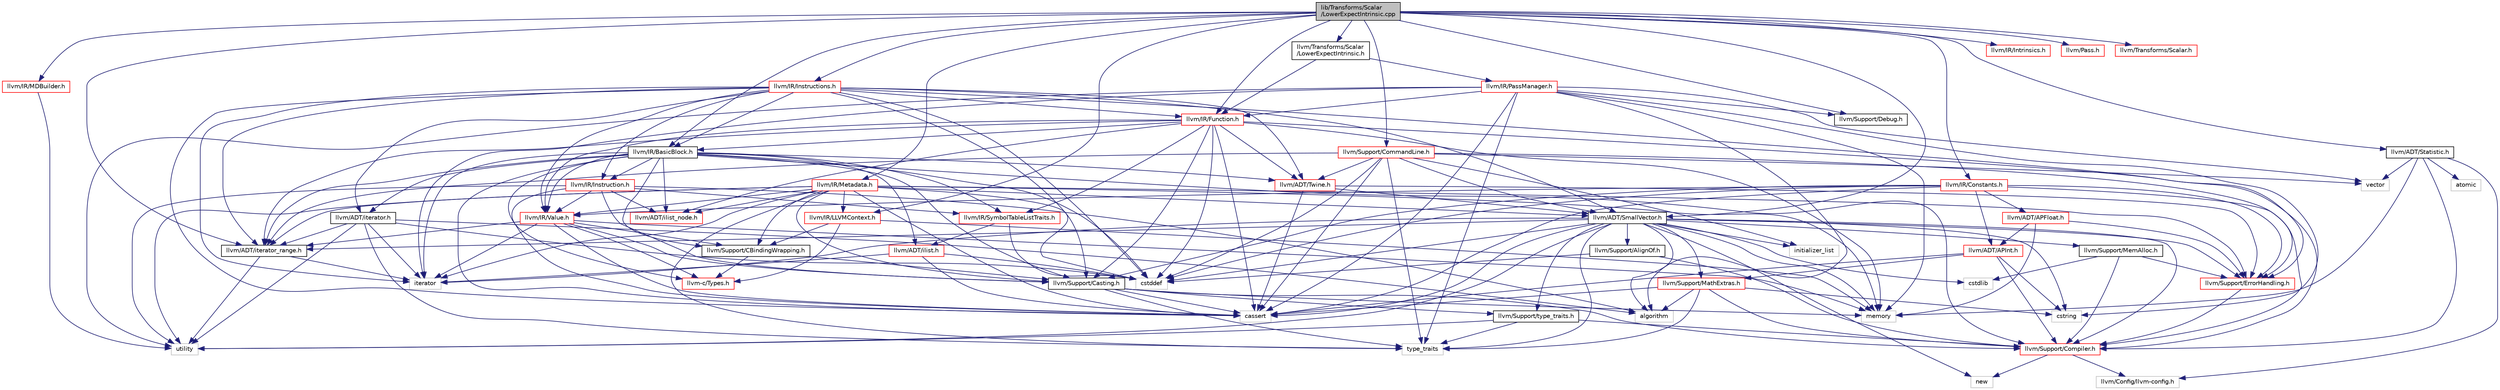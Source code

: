 digraph "lib/Transforms/Scalar/LowerExpectIntrinsic.cpp"
{
 // LATEX_PDF_SIZE
  bgcolor="transparent";
  edge [fontname="Helvetica",fontsize="10",labelfontname="Helvetica",labelfontsize="10"];
  node [fontname="Helvetica",fontsize="10",shape="box"];
  Node1 [label="lib/Transforms/Scalar\l/LowerExpectIntrinsic.cpp",height=0.2,width=0.4,color="black", fillcolor="grey75", style="filled", fontcolor="black",tooltip=" "];
  Node1 -> Node2 [color="midnightblue",fontsize="10",style="solid",fontname="Helvetica"];
  Node2 [label="llvm/Transforms/Scalar\l/LowerExpectIntrinsic.h",height=0.2,width=0.4,color="black",URL="$LowerExpectIntrinsic_8h.html",tooltip="The header file for the LowerExpectIntrinsic pass as used by the new pass manager."];
  Node2 -> Node3 [color="midnightblue",fontsize="10",style="solid",fontname="Helvetica"];
  Node3 [label="llvm/IR/Function.h",height=0.2,width=0.4,color="red",URL="$Function_8h.html",tooltip=" "];
  Node3 -> Node60 [color="midnightblue",fontsize="10",style="solid",fontname="Helvetica"];
  Node60 [label="llvm/ADT/Twine.h",height=0.2,width=0.4,color="red",URL="$Twine_8h.html",tooltip=" "];
  Node60 -> Node30 [color="midnightblue",fontsize="10",style="solid",fontname="Helvetica"];
  Node30 [label="llvm/ADT/SmallVector.h",height=0.2,width=0.4,color="black",URL="$SmallVector_8h.html",tooltip=" "];
  Node30 -> Node31 [color="midnightblue",fontsize="10",style="solid",fontname="Helvetica"];
  Node31 [label="llvm/ADT/iterator_range.h",height=0.2,width=0.4,color="black",URL="$iterator__range_8h.html",tooltip="This provides a very simple, boring adaptor for a begin and end iterator into a range type."];
  Node31 -> Node32 [color="midnightblue",fontsize="10",style="solid",fontname="Helvetica"];
  Node32 [label="iterator",height=0.2,width=0.4,color="grey75",tooltip=" "];
  Node31 -> Node27 [color="midnightblue",fontsize="10",style="solid",fontname="Helvetica"];
  Node27 [label="utility",height=0.2,width=0.4,color="grey75",tooltip=" "];
  Node30 -> Node33 [color="midnightblue",fontsize="10",style="solid",fontname="Helvetica"];
  Node33 [label="llvm/Support/AlignOf.h",height=0.2,width=0.4,color="black",URL="$AlignOf_8h.html",tooltip=" "];
  Node33 -> Node21 [color="midnightblue",fontsize="10",style="solid",fontname="Helvetica"];
  Node21 [label="llvm/Support/Compiler.h",height=0.2,width=0.4,color="red",URL="$Compiler_8h.html",tooltip=" "];
  Node21 -> Node22 [color="midnightblue",fontsize="10",style="solid",fontname="Helvetica"];
  Node22 [label="llvm/Config/llvm-config.h",height=0.2,width=0.4,color="grey75",tooltip=" "];
  Node21 -> Node23 [color="midnightblue",fontsize="10",style="solid",fontname="Helvetica"];
  Node23 [label="new",height=0.2,width=0.4,color="grey75",tooltip=" "];
  Node33 -> Node34 [color="midnightblue",fontsize="10",style="solid",fontname="Helvetica"];
  Node34 [label="cstddef",height=0.2,width=0.4,color="grey75",tooltip=" "];
  Node30 -> Node21 [color="midnightblue",fontsize="10",style="solid",fontname="Helvetica"];
  Node30 -> Node35 [color="midnightblue",fontsize="10",style="solid",fontname="Helvetica"];
  Node35 [label="llvm/Support/MathExtras.h",height=0.2,width=0.4,color="red",URL="$MathExtras_8h.html",tooltip=" "];
  Node35 -> Node21 [color="midnightblue",fontsize="10",style="solid",fontname="Helvetica"];
  Node35 -> Node37 [color="midnightblue",fontsize="10",style="solid",fontname="Helvetica"];
  Node37 [label="algorithm",height=0.2,width=0.4,color="grey75",tooltip=" "];
  Node35 -> Node28 [color="midnightblue",fontsize="10",style="solid",fontname="Helvetica"];
  Node28 [label="cassert",height=0.2,width=0.4,color="grey75",tooltip=" "];
  Node35 -> Node39 [color="midnightblue",fontsize="10",style="solid",fontname="Helvetica"];
  Node39 [label="cstring",height=0.2,width=0.4,color="grey75",tooltip=" "];
  Node35 -> Node26 [color="midnightblue",fontsize="10",style="solid",fontname="Helvetica"];
  Node26 [label="type_traits",height=0.2,width=0.4,color="grey75",tooltip=" "];
  Node30 -> Node41 [color="midnightblue",fontsize="10",style="solid",fontname="Helvetica"];
  Node41 [label="llvm/Support/MemAlloc.h",height=0.2,width=0.4,color="black",URL="$MemAlloc_8h.html",tooltip="This file defines counterparts of C library allocation functions defined in the namespace 'std'."];
  Node41 -> Node21 [color="midnightblue",fontsize="10",style="solid",fontname="Helvetica"];
  Node41 -> Node42 [color="midnightblue",fontsize="10",style="solid",fontname="Helvetica"];
  Node42 [label="llvm/Support/ErrorHandling.h",height=0.2,width=0.4,color="red",URL="$llvm_2Support_2ErrorHandling_8h.html",tooltip=" "];
  Node42 -> Node21 [color="midnightblue",fontsize="10",style="solid",fontname="Helvetica"];
  Node41 -> Node44 [color="midnightblue",fontsize="10",style="solid",fontname="Helvetica"];
  Node44 [label="cstdlib",height=0.2,width=0.4,color="grey75",tooltip=" "];
  Node30 -> Node25 [color="midnightblue",fontsize="10",style="solid",fontname="Helvetica"];
  Node25 [label="llvm/Support/type_traits.h",height=0.2,width=0.4,color="black",URL="$type__traits_8h.html",tooltip=" "];
  Node25 -> Node21 [color="midnightblue",fontsize="10",style="solid",fontname="Helvetica"];
  Node25 -> Node26 [color="midnightblue",fontsize="10",style="solid",fontname="Helvetica"];
  Node25 -> Node27 [color="midnightblue",fontsize="10",style="solid",fontname="Helvetica"];
  Node30 -> Node42 [color="midnightblue",fontsize="10",style="solid",fontname="Helvetica"];
  Node30 -> Node37 [color="midnightblue",fontsize="10",style="solid",fontname="Helvetica"];
  Node30 -> Node28 [color="midnightblue",fontsize="10",style="solid",fontname="Helvetica"];
  Node30 -> Node34 [color="midnightblue",fontsize="10",style="solid",fontname="Helvetica"];
  Node30 -> Node44 [color="midnightblue",fontsize="10",style="solid",fontname="Helvetica"];
  Node30 -> Node39 [color="midnightblue",fontsize="10",style="solid",fontname="Helvetica"];
  Node30 -> Node45 [color="midnightblue",fontsize="10",style="solid",fontname="Helvetica"];
  Node45 [label="initializer_list",height=0.2,width=0.4,color="grey75",tooltip=" "];
  Node30 -> Node32 [color="midnightblue",fontsize="10",style="solid",fontname="Helvetica"];
  Node30 -> Node29 [color="midnightblue",fontsize="10",style="solid",fontname="Helvetica"];
  Node29 [label="memory",height=0.2,width=0.4,color="grey75",tooltip=" "];
  Node30 -> Node23 [color="midnightblue",fontsize="10",style="solid",fontname="Helvetica"];
  Node30 -> Node26 [color="midnightblue",fontsize="10",style="solid",fontname="Helvetica"];
  Node30 -> Node27 [color="midnightblue",fontsize="10",style="solid",fontname="Helvetica"];
  Node60 -> Node42 [color="midnightblue",fontsize="10",style="solid",fontname="Helvetica"];
  Node60 -> Node28 [color="midnightblue",fontsize="10",style="solid",fontname="Helvetica"];
  Node3 -> Node61 [color="midnightblue",fontsize="10",style="solid",fontname="Helvetica"];
  Node61 [label="llvm/ADT/ilist_node.h",height=0.2,width=0.4,color="red",URL="$ilist__node_8h.html",tooltip=" "];
  Node3 -> Node31 [color="midnightblue",fontsize="10",style="solid",fontname="Helvetica"];
  Node3 -> Node77 [color="midnightblue",fontsize="10",style="solid",fontname="Helvetica"];
  Node77 [label="llvm/IR/BasicBlock.h",height=0.2,width=0.4,color="black",URL="$BasicBlock_8h.html",tooltip=" "];
  Node77 -> Node67 [color="midnightblue",fontsize="10",style="solid",fontname="Helvetica"];
  Node67 [label="llvm-c/Types.h",height=0.2,width=0.4,color="red",URL="$llvm-c_2Types_8h.html",tooltip=" "];
  Node77 -> Node60 [color="midnightblue",fontsize="10",style="solid",fontname="Helvetica"];
  Node77 -> Node78 [color="midnightblue",fontsize="10",style="solid",fontname="Helvetica"];
  Node78 [label="llvm/ADT/ilist.h",height=0.2,width=0.4,color="red",URL="$ilist_8h.html",tooltip=" "];
  Node78 -> Node28 [color="midnightblue",fontsize="10",style="solid",fontname="Helvetica"];
  Node78 -> Node34 [color="midnightblue",fontsize="10",style="solid",fontname="Helvetica"];
  Node78 -> Node32 [color="midnightblue",fontsize="10",style="solid",fontname="Helvetica"];
  Node77 -> Node61 [color="midnightblue",fontsize="10",style="solid",fontname="Helvetica"];
  Node77 -> Node46 [color="midnightblue",fontsize="10",style="solid",fontname="Helvetica"];
  Node46 [label="llvm/ADT/iterator.h",height=0.2,width=0.4,color="black",URL="$iterator_8h.html",tooltip=" "];
  Node46 -> Node31 [color="midnightblue",fontsize="10",style="solid",fontname="Helvetica"];
  Node46 -> Node37 [color="midnightblue",fontsize="10",style="solid",fontname="Helvetica"];
  Node46 -> Node34 [color="midnightblue",fontsize="10",style="solid",fontname="Helvetica"];
  Node46 -> Node32 [color="midnightblue",fontsize="10",style="solid",fontname="Helvetica"];
  Node46 -> Node26 [color="midnightblue",fontsize="10",style="solid",fontname="Helvetica"];
  Node46 -> Node27 [color="midnightblue",fontsize="10",style="solid",fontname="Helvetica"];
  Node77 -> Node31 [color="midnightblue",fontsize="10",style="solid",fontname="Helvetica"];
  Node77 -> Node82 [color="midnightblue",fontsize="10",style="solid",fontname="Helvetica"];
  Node82 [label="llvm/IR/Instruction.h",height=0.2,width=0.4,color="red",URL="$IR_2Instruction_8h.html",tooltip=" "];
  Node82 -> Node61 [color="midnightblue",fontsize="10",style="solid",fontname="Helvetica"];
  Node82 -> Node99 [color="midnightblue",fontsize="10",style="solid",fontname="Helvetica"];
  Node99 [label="llvm/IR/SymbolTableListTraits.h",height=0.2,width=0.4,color="red",URL="$SymbolTableListTraits_8h.html",tooltip=" "];
  Node99 -> Node78 [color="midnightblue",fontsize="10",style="solid",fontname="Helvetica"];
  Node99 -> Node34 [color="midnightblue",fontsize="10",style="solid",fontname="Helvetica"];
  Node82 -> Node72 [color="midnightblue",fontsize="10",style="solid",fontname="Helvetica"];
  Node72 [label="llvm/IR/Value.h",height=0.2,width=0.4,color="red",URL="$Value_8h.html",tooltip=" "];
  Node72 -> Node67 [color="midnightblue",fontsize="10",style="solid",fontname="Helvetica"];
  Node72 -> Node31 [color="midnightblue",fontsize="10",style="solid",fontname="Helvetica"];
  Node72 -> Node74 [color="midnightblue",fontsize="10",style="solid",fontname="Helvetica"];
  Node74 [label="llvm/Support/CBindingWrapping.h",height=0.2,width=0.4,color="black",URL="$CBindingWrapping_8h.html",tooltip=" "];
  Node74 -> Node67 [color="midnightblue",fontsize="10",style="solid",fontname="Helvetica"];
  Node74 -> Node75 [color="midnightblue",fontsize="10",style="solid",fontname="Helvetica"];
  Node75 [label="llvm/Support/Casting.h",height=0.2,width=0.4,color="black",URL="$Casting_8h.html",tooltip=" "];
  Node75 -> Node21 [color="midnightblue",fontsize="10",style="solid",fontname="Helvetica"];
  Node75 -> Node25 [color="midnightblue",fontsize="10",style="solid",fontname="Helvetica"];
  Node75 -> Node28 [color="midnightblue",fontsize="10",style="solid",fontname="Helvetica"];
  Node75 -> Node29 [color="midnightblue",fontsize="10",style="solid",fontname="Helvetica"];
  Node75 -> Node26 [color="midnightblue",fontsize="10",style="solid",fontname="Helvetica"];
  Node72 -> Node75 [color="midnightblue",fontsize="10",style="solid",fontname="Helvetica"];
  Node72 -> Node28 [color="midnightblue",fontsize="10",style="solid",fontname="Helvetica"];
  Node72 -> Node32 [color="midnightblue",fontsize="10",style="solid",fontname="Helvetica"];
  Node72 -> Node29 [color="midnightblue",fontsize="10",style="solid",fontname="Helvetica"];
  Node82 -> Node75 [color="midnightblue",fontsize="10",style="solid",fontname="Helvetica"];
  Node82 -> Node37 [color="midnightblue",fontsize="10",style="solid",fontname="Helvetica"];
  Node82 -> Node28 [color="midnightblue",fontsize="10",style="solid",fontname="Helvetica"];
  Node82 -> Node27 [color="midnightblue",fontsize="10",style="solid",fontname="Helvetica"];
  Node77 -> Node99 [color="midnightblue",fontsize="10",style="solid",fontname="Helvetica"];
  Node77 -> Node72 [color="midnightblue",fontsize="10",style="solid",fontname="Helvetica"];
  Node77 -> Node74 [color="midnightblue",fontsize="10",style="solid",fontname="Helvetica"];
  Node77 -> Node75 [color="midnightblue",fontsize="10",style="solid",fontname="Helvetica"];
  Node77 -> Node21 [color="midnightblue",fontsize="10",style="solid",fontname="Helvetica"];
  Node77 -> Node28 [color="midnightblue",fontsize="10",style="solid",fontname="Helvetica"];
  Node77 -> Node34 [color="midnightblue",fontsize="10",style="solid",fontname="Helvetica"];
  Node77 -> Node32 [color="midnightblue",fontsize="10",style="solid",fontname="Helvetica"];
  Node3 -> Node99 [color="midnightblue",fontsize="10",style="solid",fontname="Helvetica"];
  Node3 -> Node72 [color="midnightblue",fontsize="10",style="solid",fontname="Helvetica"];
  Node3 -> Node75 [color="midnightblue",fontsize="10",style="solid",fontname="Helvetica"];
  Node3 -> Node21 [color="midnightblue",fontsize="10",style="solid",fontname="Helvetica"];
  Node3 -> Node28 [color="midnightblue",fontsize="10",style="solid",fontname="Helvetica"];
  Node3 -> Node34 [color="midnightblue",fontsize="10",style="solid",fontname="Helvetica"];
  Node3 -> Node29 [color="midnightblue",fontsize="10",style="solid",fontname="Helvetica"];
  Node2 -> Node112 [color="midnightblue",fontsize="10",style="solid",fontname="Helvetica"];
  Node112 [label="llvm/IR/PassManager.h",height=0.2,width=0.4,color="red",URL="$PassManager_8h.html",tooltip="This header defines various interfaces for pass management in LLVM."];
  Node112 -> Node3 [color="midnightblue",fontsize="10",style="solid",fontname="Helvetica"];
  Node112 -> Node138 [color="midnightblue",fontsize="10",style="solid",fontname="Helvetica"];
  Node138 [label="llvm/Support/Debug.h",height=0.2,width=0.4,color="black",URL="$Debug_8h.html",tooltip=" "];
  Node112 -> Node37 [color="midnightblue",fontsize="10",style="solid",fontname="Helvetica"];
  Node112 -> Node28 [color="midnightblue",fontsize="10",style="solid",fontname="Helvetica"];
  Node112 -> Node39 [color="midnightblue",fontsize="10",style="solid",fontname="Helvetica"];
  Node112 -> Node32 [color="midnightblue",fontsize="10",style="solid",fontname="Helvetica"];
  Node112 -> Node29 [color="midnightblue",fontsize="10",style="solid",fontname="Helvetica"];
  Node112 -> Node26 [color="midnightblue",fontsize="10",style="solid",fontname="Helvetica"];
  Node112 -> Node27 [color="midnightblue",fontsize="10",style="solid",fontname="Helvetica"];
  Node112 -> Node56 [color="midnightblue",fontsize="10",style="solid",fontname="Helvetica"];
  Node56 [label="vector",height=0.2,width=0.4,color="grey75",tooltip=" "];
  Node1 -> Node30 [color="midnightblue",fontsize="10",style="solid",fontname="Helvetica"];
  Node1 -> Node140 [color="midnightblue",fontsize="10",style="solid",fontname="Helvetica"];
  Node140 [label="llvm/ADT/Statistic.h",height=0.2,width=0.4,color="black",URL="$Statistic_8h.html",tooltip=" "];
  Node140 -> Node22 [color="midnightblue",fontsize="10",style="solid",fontname="Helvetica"];
  Node140 -> Node21 [color="midnightblue",fontsize="10",style="solid",fontname="Helvetica"];
  Node140 -> Node95 [color="midnightblue",fontsize="10",style="solid",fontname="Helvetica"];
  Node95 [label="atomic",height=0.2,width=0.4,color="grey75",tooltip=" "];
  Node140 -> Node29 [color="midnightblue",fontsize="10",style="solid",fontname="Helvetica"];
  Node140 -> Node56 [color="midnightblue",fontsize="10",style="solid",fontname="Helvetica"];
  Node1 -> Node31 [color="midnightblue",fontsize="10",style="solid",fontname="Helvetica"];
  Node1 -> Node77 [color="midnightblue",fontsize="10",style="solid",fontname="Helvetica"];
  Node1 -> Node141 [color="midnightblue",fontsize="10",style="solid",fontname="Helvetica"];
  Node141 [label="llvm/IR/Constants.h",height=0.2,width=0.4,color="red",URL="$Constants_8h.html",tooltip="This file contains the declarations for the subclasses of Constant, which represent the different fla..."];
  Node141 -> Node104 [color="midnightblue",fontsize="10",style="solid",fontname="Helvetica"];
  Node104 [label="llvm/ADT/APFloat.h",height=0.2,width=0.4,color="red",URL="$APFloat_8h.html",tooltip="This file declares a class to represent arbitrary precision floating point values and provide a varie..."];
  Node104 -> Node105 [color="midnightblue",fontsize="10",style="solid",fontname="Helvetica"];
  Node105 [label="llvm/ADT/APInt.h",height=0.2,width=0.4,color="red",URL="$APInt_8h.html",tooltip="This file implements a class to represent arbitrary precision integral constant values and operations..."];
  Node105 -> Node21 [color="midnightblue",fontsize="10",style="solid",fontname="Helvetica"];
  Node105 -> Node35 [color="midnightblue",fontsize="10",style="solid",fontname="Helvetica"];
  Node105 -> Node28 [color="midnightblue",fontsize="10",style="solid",fontname="Helvetica"];
  Node105 -> Node39 [color="midnightblue",fontsize="10",style="solid",fontname="Helvetica"];
  Node104 -> Node42 [color="midnightblue",fontsize="10",style="solid",fontname="Helvetica"];
  Node104 -> Node29 [color="midnightblue",fontsize="10",style="solid",fontname="Helvetica"];
  Node141 -> Node105 [color="midnightblue",fontsize="10",style="solid",fontname="Helvetica"];
  Node141 -> Node72 [color="midnightblue",fontsize="10",style="solid",fontname="Helvetica"];
  Node141 -> Node75 [color="midnightblue",fontsize="10",style="solid",fontname="Helvetica"];
  Node141 -> Node21 [color="midnightblue",fontsize="10",style="solid",fontname="Helvetica"];
  Node141 -> Node42 [color="midnightblue",fontsize="10",style="solid",fontname="Helvetica"];
  Node141 -> Node28 [color="midnightblue",fontsize="10",style="solid",fontname="Helvetica"];
  Node141 -> Node34 [color="midnightblue",fontsize="10",style="solid",fontname="Helvetica"];
  Node1 -> Node3 [color="midnightblue",fontsize="10",style="solid",fontname="Helvetica"];
  Node1 -> Node142 [color="midnightblue",fontsize="10",style="solid",fontname="Helvetica"];
  Node142 [label="llvm/IR/Instructions.h",height=0.2,width=0.4,color="red",URL="$Instructions_8h.html",tooltip=" "];
  Node142 -> Node30 [color="midnightblue",fontsize="10",style="solid",fontname="Helvetica"];
  Node142 -> Node60 [color="midnightblue",fontsize="10",style="solid",fontname="Helvetica"];
  Node142 -> Node46 [color="midnightblue",fontsize="10",style="solid",fontname="Helvetica"];
  Node142 -> Node31 [color="midnightblue",fontsize="10",style="solid",fontname="Helvetica"];
  Node142 -> Node77 [color="midnightblue",fontsize="10",style="solid",fontname="Helvetica"];
  Node142 -> Node3 [color="midnightblue",fontsize="10",style="solid",fontname="Helvetica"];
  Node142 -> Node82 [color="midnightblue",fontsize="10",style="solid",fontname="Helvetica"];
  Node142 -> Node72 [color="midnightblue",fontsize="10",style="solid",fontname="Helvetica"];
  Node142 -> Node75 [color="midnightblue",fontsize="10",style="solid",fontname="Helvetica"];
  Node142 -> Node42 [color="midnightblue",fontsize="10",style="solid",fontname="Helvetica"];
  Node142 -> Node28 [color="midnightblue",fontsize="10",style="solid",fontname="Helvetica"];
  Node142 -> Node34 [color="midnightblue",fontsize="10",style="solid",fontname="Helvetica"];
  Node142 -> Node32 [color="midnightblue",fontsize="10",style="solid",fontname="Helvetica"];
  Node1 -> Node145 [color="midnightblue",fontsize="10",style="solid",fontname="Helvetica"];
  Node145 [label="llvm/IR/Intrinsics.h",height=0.2,width=0.4,color="red",URL="$Intrinsics_8h.html",tooltip=" "];
  Node1 -> Node89 [color="midnightblue",fontsize="10",style="solid",fontname="Helvetica"];
  Node89 [label="llvm/IR/LLVMContext.h",height=0.2,width=0.4,color="red",URL="$LLVMContext_8h.html",tooltip=" "];
  Node89 -> Node67 [color="midnightblue",fontsize="10",style="solid",fontname="Helvetica"];
  Node89 -> Node74 [color="midnightblue",fontsize="10",style="solid",fontname="Helvetica"];
  Node89 -> Node29 [color="midnightblue",fontsize="10",style="solid",fontname="Helvetica"];
  Node1 -> Node147 [color="midnightblue",fontsize="10",style="solid",fontname="Helvetica"];
  Node147 [label="llvm/IR/MDBuilder.h",height=0.2,width=0.4,color="red",URL="$MDBuilder_8h.html",tooltip=" "];
  Node147 -> Node27 [color="midnightblue",fontsize="10",style="solid",fontname="Helvetica"];
  Node1 -> Node85 [color="midnightblue",fontsize="10",style="solid",fontname="Helvetica"];
  Node85 [label="llvm/IR/Metadata.h",height=0.2,width=0.4,color="red",URL="$Metadata_8h.html",tooltip="This file contains the declarations for metadata subclasses."];
  Node85 -> Node30 [color="midnightblue",fontsize="10",style="solid",fontname="Helvetica"];
  Node85 -> Node61 [color="midnightblue",fontsize="10",style="solid",fontname="Helvetica"];
  Node85 -> Node31 [color="midnightblue",fontsize="10",style="solid",fontname="Helvetica"];
  Node85 -> Node89 [color="midnightblue",fontsize="10",style="solid",fontname="Helvetica"];
  Node85 -> Node72 [color="midnightblue",fontsize="10",style="solid",fontname="Helvetica"];
  Node85 -> Node74 [color="midnightblue",fontsize="10",style="solid",fontname="Helvetica"];
  Node85 -> Node75 [color="midnightblue",fontsize="10",style="solid",fontname="Helvetica"];
  Node85 -> Node42 [color="midnightblue",fontsize="10",style="solid",fontname="Helvetica"];
  Node85 -> Node28 [color="midnightblue",fontsize="10",style="solid",fontname="Helvetica"];
  Node85 -> Node34 [color="midnightblue",fontsize="10",style="solid",fontname="Helvetica"];
  Node85 -> Node32 [color="midnightblue",fontsize="10",style="solid",fontname="Helvetica"];
  Node85 -> Node29 [color="midnightblue",fontsize="10",style="solid",fontname="Helvetica"];
  Node85 -> Node26 [color="midnightblue",fontsize="10",style="solid",fontname="Helvetica"];
  Node85 -> Node27 [color="midnightblue",fontsize="10",style="solid",fontname="Helvetica"];
  Node1 -> Node117 [color="midnightblue",fontsize="10",style="solid",fontname="Helvetica"];
  Node117 [label="llvm/Pass.h",height=0.2,width=0.4,color="red",URL="$Pass_8h.html",tooltip=" "];
  Node1 -> Node92 [color="midnightblue",fontsize="10",style="solid",fontname="Helvetica"];
  Node92 [label="llvm/Support/CommandLine.h",height=0.2,width=0.4,color="red",URL="$CommandLine_8h.html",tooltip=" "];
  Node92 -> Node30 [color="midnightblue",fontsize="10",style="solid",fontname="Helvetica"];
  Node92 -> Node60 [color="midnightblue",fontsize="10",style="solid",fontname="Helvetica"];
  Node92 -> Node31 [color="midnightblue",fontsize="10",style="solid",fontname="Helvetica"];
  Node92 -> Node42 [color="midnightblue",fontsize="10",style="solid",fontname="Helvetica"];
  Node92 -> Node28 [color="midnightblue",fontsize="10",style="solid",fontname="Helvetica"];
  Node92 -> Node34 [color="midnightblue",fontsize="10",style="solid",fontname="Helvetica"];
  Node92 -> Node45 [color="midnightblue",fontsize="10",style="solid",fontname="Helvetica"];
  Node92 -> Node26 [color="midnightblue",fontsize="10",style="solid",fontname="Helvetica"];
  Node92 -> Node56 [color="midnightblue",fontsize="10",style="solid",fontname="Helvetica"];
  Node1 -> Node138 [color="midnightblue",fontsize="10",style="solid",fontname="Helvetica"];
  Node1 -> Node148 [color="midnightblue",fontsize="10",style="solid",fontname="Helvetica"];
  Node148 [label="llvm/Transforms/Scalar.h",height=0.2,width=0.4,color="red",URL="$llvm_2Transforms_2Scalar_8h.html",tooltip=" "];
}

